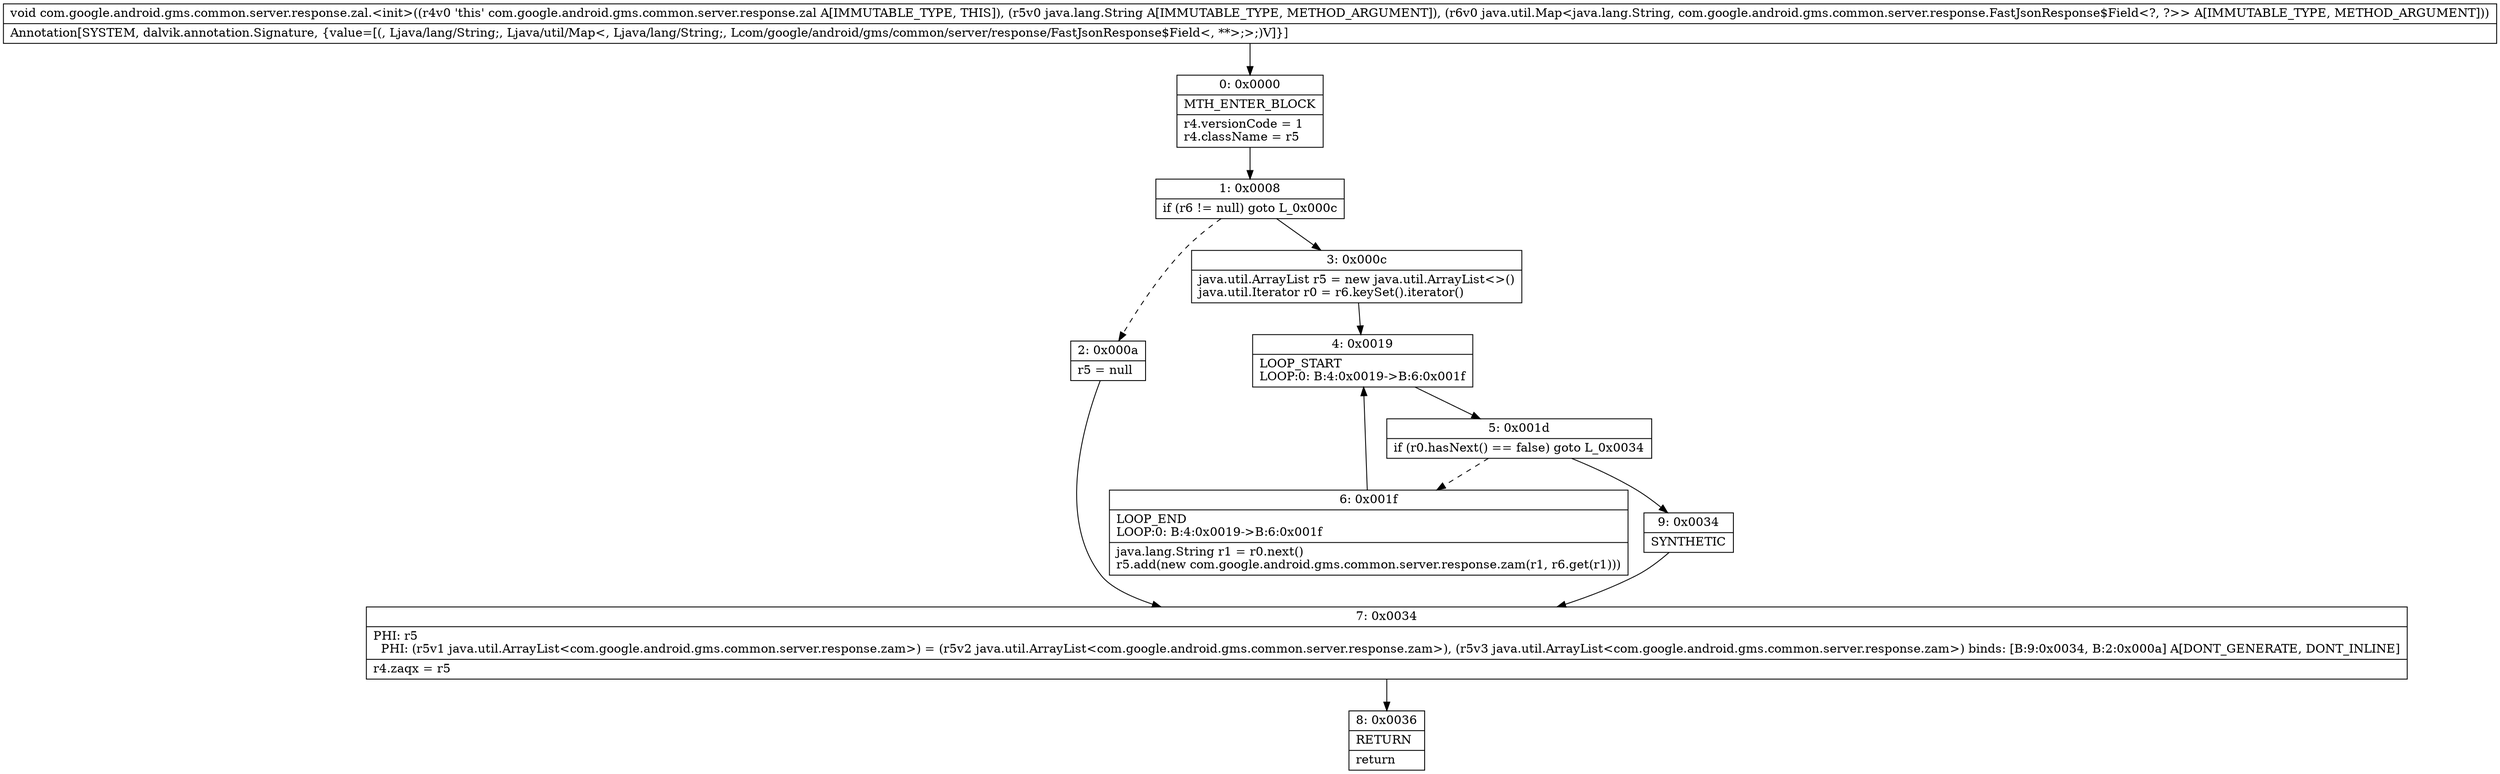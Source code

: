 digraph "CFG forcom.google.android.gms.common.server.response.zal.\<init\>(Ljava\/lang\/String;Ljava\/util\/Map;)V" {
Node_0 [shape=record,label="{0\:\ 0x0000|MTH_ENTER_BLOCK\l|r4.versionCode = 1\lr4.className = r5\l}"];
Node_1 [shape=record,label="{1\:\ 0x0008|if (r6 != null) goto L_0x000c\l}"];
Node_2 [shape=record,label="{2\:\ 0x000a|r5 = null\l}"];
Node_3 [shape=record,label="{3\:\ 0x000c|java.util.ArrayList r5 = new java.util.ArrayList\<\>()\ljava.util.Iterator r0 = r6.keySet().iterator()\l}"];
Node_4 [shape=record,label="{4\:\ 0x0019|LOOP_START\lLOOP:0: B:4:0x0019\-\>B:6:0x001f\l}"];
Node_5 [shape=record,label="{5\:\ 0x001d|if (r0.hasNext() == false) goto L_0x0034\l}"];
Node_6 [shape=record,label="{6\:\ 0x001f|LOOP_END\lLOOP:0: B:4:0x0019\-\>B:6:0x001f\l|java.lang.String r1 = r0.next()\lr5.add(new com.google.android.gms.common.server.response.zam(r1, r6.get(r1)))\l}"];
Node_7 [shape=record,label="{7\:\ 0x0034|PHI: r5 \l  PHI: (r5v1 java.util.ArrayList\<com.google.android.gms.common.server.response.zam\>) = (r5v2 java.util.ArrayList\<com.google.android.gms.common.server.response.zam\>), (r5v3 java.util.ArrayList\<com.google.android.gms.common.server.response.zam\>) binds: [B:9:0x0034, B:2:0x000a] A[DONT_GENERATE, DONT_INLINE]\l|r4.zaqx = r5\l}"];
Node_8 [shape=record,label="{8\:\ 0x0036|RETURN\l|return\l}"];
Node_9 [shape=record,label="{9\:\ 0x0034|SYNTHETIC\l}"];
MethodNode[shape=record,label="{void com.google.android.gms.common.server.response.zal.\<init\>((r4v0 'this' com.google.android.gms.common.server.response.zal A[IMMUTABLE_TYPE, THIS]), (r5v0 java.lang.String A[IMMUTABLE_TYPE, METHOD_ARGUMENT]), (r6v0 java.util.Map\<java.lang.String, com.google.android.gms.common.server.response.FastJsonResponse$Field\<?, ?\>\> A[IMMUTABLE_TYPE, METHOD_ARGUMENT]))  | Annotation[SYSTEM, dalvik.annotation.Signature, \{value=[(, Ljava\/lang\/String;, Ljava\/util\/Map\<, Ljava\/lang\/String;, Lcom\/google\/android\/gms\/common\/server\/response\/FastJsonResponse$Field\<, **\>;\>;)V]\}]\l}"];
MethodNode -> Node_0;
Node_0 -> Node_1;
Node_1 -> Node_2[style=dashed];
Node_1 -> Node_3;
Node_2 -> Node_7;
Node_3 -> Node_4;
Node_4 -> Node_5;
Node_5 -> Node_6[style=dashed];
Node_5 -> Node_9;
Node_6 -> Node_4;
Node_7 -> Node_8;
Node_9 -> Node_7;
}

